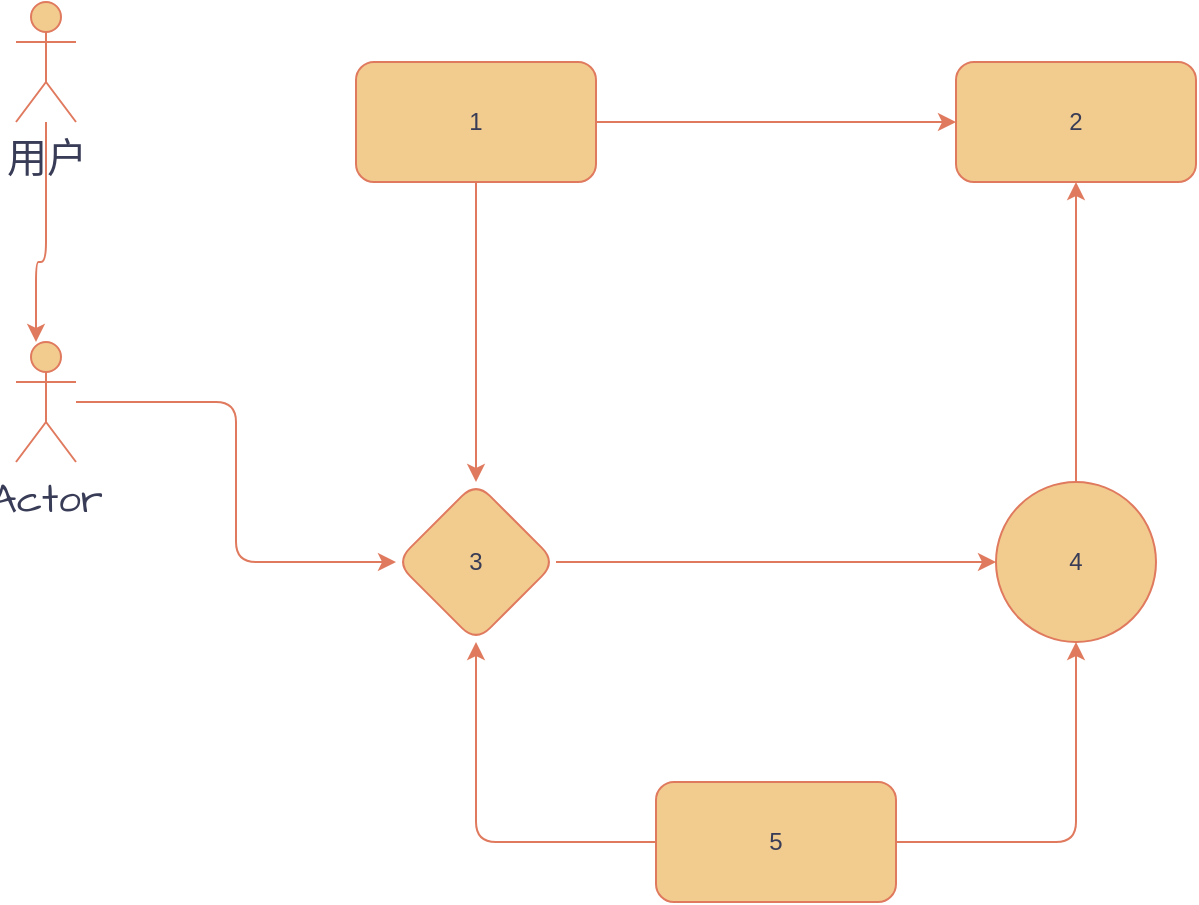 <mxfile version="22.1.3" type="github">
  <diagram name="第 1 页" id="JnJgF9VB5FkbEifaJmp9">
    <mxGraphModel dx="1434" dy="758" grid="1" gridSize="10" guides="1" tooltips="1" connect="1" arrows="1" fold="1" page="1" pageScale="1" pageWidth="827" pageHeight="1169" math="0" shadow="0">
      <root>
        <mxCell id="0" />
        <mxCell id="1" parent="0" />
        <mxCell id="ShMab3KIPlj98Ef0aCtE-3" style="edgeStyle=orthogonalEdgeStyle;rounded=1;orthogonalLoop=1;jettySize=auto;html=1;movable=1;resizable=1;rotatable=1;deletable=1;editable=1;locked=0;connectable=1;labelBackgroundColor=none;strokeColor=#E07A5F;fontColor=default;" edge="1" parent="1" source="ShMab3KIPlj98Ef0aCtE-1" target="ShMab3KIPlj98Ef0aCtE-2">
          <mxGeometry relative="1" as="geometry" />
        </mxCell>
        <mxCell id="ShMab3KIPlj98Ef0aCtE-5" style="edgeStyle=orthogonalEdgeStyle;rounded=1;orthogonalLoop=1;jettySize=auto;html=1;entryX=0.5;entryY=0;entryDx=0;entryDy=0;movable=1;resizable=1;rotatable=1;deletable=1;editable=1;locked=0;connectable=1;labelBackgroundColor=none;strokeColor=#E07A5F;fontColor=default;" edge="1" parent="1" source="ShMab3KIPlj98Ef0aCtE-1" target="ShMab3KIPlj98Ef0aCtE-4">
          <mxGeometry relative="1" as="geometry" />
        </mxCell>
        <mxCell id="ShMab3KIPlj98Ef0aCtE-1" value="1" style="rounded=1;whiteSpace=wrap;html=1;direction=east;flipH=1;flipV=1;movable=1;resizable=1;rotatable=1;deletable=1;editable=1;locked=0;connectable=1;labelBackgroundColor=none;fillColor=#F2CC8F;strokeColor=#E07A5F;fontColor=#393C56;" vertex="1" parent="1">
          <mxGeometry x="230" y="310" width="120" height="60" as="geometry" />
        </mxCell>
        <mxCell id="ShMab3KIPlj98Ef0aCtE-2" value="2" style="rounded=1;whiteSpace=wrap;html=1;direction=east;flipH=1;flipV=1;movable=1;resizable=1;rotatable=1;deletable=1;editable=1;locked=0;connectable=1;labelBackgroundColor=none;fillColor=#F2CC8F;strokeColor=#E07A5F;fontColor=#393C56;" vertex="1" parent="1">
          <mxGeometry x="530" y="310" width="120" height="60" as="geometry" />
        </mxCell>
        <mxCell id="ShMab3KIPlj98Ef0aCtE-7" value="" style="edgeStyle=orthogonalEdgeStyle;rounded=1;orthogonalLoop=1;jettySize=auto;html=1;movable=1;resizable=1;rotatable=1;deletable=1;editable=1;locked=0;connectable=1;labelBackgroundColor=none;strokeColor=#E07A5F;fontColor=default;" edge="1" parent="1" source="ShMab3KIPlj98Ef0aCtE-4" target="ShMab3KIPlj98Ef0aCtE-6">
          <mxGeometry relative="1" as="geometry" />
        </mxCell>
        <mxCell id="ShMab3KIPlj98Ef0aCtE-4" value="3" style="rhombus;whiteSpace=wrap;html=1;direction=east;flipH=1;flipV=1;movable=1;resizable=1;rotatable=1;deletable=1;editable=1;locked=0;connectable=1;rounded=1;labelBackgroundColor=none;fillColor=#F2CC8F;strokeColor=#E07A5F;fontColor=#393C56;" vertex="1" parent="1">
          <mxGeometry x="250" y="520" width="80" height="80" as="geometry" />
        </mxCell>
        <mxCell id="ShMab3KIPlj98Ef0aCtE-8" style="edgeStyle=orthogonalEdgeStyle;rounded=1;orthogonalLoop=1;jettySize=auto;html=1;movable=1;resizable=1;rotatable=1;deletable=1;editable=1;locked=0;connectable=1;labelBackgroundColor=none;strokeColor=#E07A5F;fontColor=default;" edge="1" parent="1" source="ShMab3KIPlj98Ef0aCtE-6" target="ShMab3KIPlj98Ef0aCtE-2">
          <mxGeometry relative="1" as="geometry" />
        </mxCell>
        <mxCell id="ShMab3KIPlj98Ef0aCtE-6" value="4" style="ellipse;whiteSpace=wrap;html=1;direction=east;flipH=1;flipV=1;movable=1;resizable=1;rotatable=1;deletable=1;editable=1;locked=0;connectable=1;rounded=1;labelBackgroundColor=none;fillColor=#F2CC8F;strokeColor=#E07A5F;fontColor=#393C56;" vertex="1" parent="1">
          <mxGeometry x="550" y="520" width="80" height="80" as="geometry" />
        </mxCell>
        <mxCell id="ShMab3KIPlj98Ef0aCtE-11" value="" style="edgeStyle=orthogonalEdgeStyle;hachureGap=4;orthogonalLoop=1;jettySize=auto;html=1;fontFamily=Architects Daughter;fontSource=https%3A%2F%2Ffonts.googleapis.com%2Fcss%3Ffamily%3DArchitects%2BDaughter;fontSize=16;rounded=1;labelBackgroundColor=none;strokeColor=#E07A5F;fontColor=default;" edge="1" parent="1" source="ShMab3KIPlj98Ef0aCtE-9" target="ShMab3KIPlj98Ef0aCtE-10">
          <mxGeometry relative="1" as="geometry">
            <Array as="points">
              <mxPoint x="75" y="410" />
              <mxPoint x="70" y="410" />
            </Array>
          </mxGeometry>
        </mxCell>
        <mxCell id="ShMab3KIPlj98Ef0aCtE-9" value="用户" style="shape=umlActor;verticalLabelPosition=bottom;verticalAlign=top;html=1;outlineConnect=0;hachureGap=4;fontFamily=Architects Daughter;fontSource=https%3A%2F%2Ffonts.googleapis.com%2Fcss%3Ffamily%3DArchitects%2BDaughter;fontSize=20;rounded=1;labelBackgroundColor=none;fillColor=#F2CC8F;strokeColor=#E07A5F;fontColor=#393C56;" vertex="1" parent="1">
          <mxGeometry x="60" y="280" width="30" height="60" as="geometry" />
        </mxCell>
        <mxCell id="ShMab3KIPlj98Ef0aCtE-12" style="edgeStyle=orthogonalEdgeStyle;hachureGap=4;orthogonalLoop=1;jettySize=auto;html=1;entryX=0;entryY=0.5;entryDx=0;entryDy=0;fontFamily=Architects Daughter;fontSource=https%3A%2F%2Ffonts.googleapis.com%2Fcss%3Ffamily%3DArchitects%2BDaughter;fontSize=16;rounded=1;labelBackgroundColor=none;strokeColor=#E07A5F;fontColor=default;" edge="1" parent="1" source="ShMab3KIPlj98Ef0aCtE-10" target="ShMab3KIPlj98Ef0aCtE-4">
          <mxGeometry relative="1" as="geometry" />
        </mxCell>
        <mxCell id="ShMab3KIPlj98Ef0aCtE-10" value="Actor" style="shape=umlActor;verticalLabelPosition=bottom;verticalAlign=top;html=1;outlineConnect=0;hachureGap=4;fontFamily=Architects Daughter;fontSource=https%3A%2F%2Ffonts.googleapis.com%2Fcss%3Ffamily%3DArchitects%2BDaughter;fontSize=20;rounded=1;labelBackgroundColor=none;fillColor=#F2CC8F;strokeColor=#E07A5F;fontColor=#393C56;" vertex="1" parent="1">
          <mxGeometry x="60" y="450" width="30" height="60" as="geometry" />
        </mxCell>
        <mxCell id="ShMab3KIPlj98Ef0aCtE-17" style="edgeStyle=orthogonalEdgeStyle;rounded=1;orthogonalLoop=1;jettySize=auto;html=1;labelBackgroundColor=none;strokeColor=#E07A5F;fontColor=default;" edge="1" parent="1" source="ShMab3KIPlj98Ef0aCtE-16" target="ShMab3KIPlj98Ef0aCtE-4">
          <mxGeometry relative="1" as="geometry" />
        </mxCell>
        <mxCell id="ShMab3KIPlj98Ef0aCtE-18" style="edgeStyle=orthogonalEdgeStyle;rounded=1;orthogonalLoop=1;jettySize=auto;html=1;labelBackgroundColor=none;strokeColor=#E07A5F;fontColor=default;" edge="1" parent="1" source="ShMab3KIPlj98Ef0aCtE-16" target="ShMab3KIPlj98Ef0aCtE-6">
          <mxGeometry relative="1" as="geometry" />
        </mxCell>
        <mxCell id="ShMab3KIPlj98Ef0aCtE-16" value="5" style="rounded=1;whiteSpace=wrap;html=1;labelBackgroundColor=none;fillColor=#F2CC8F;strokeColor=#E07A5F;fontColor=#393C56;" vertex="1" parent="1">
          <mxGeometry x="380" y="670" width="120" height="60" as="geometry" />
        </mxCell>
      </root>
    </mxGraphModel>
  </diagram>
</mxfile>

